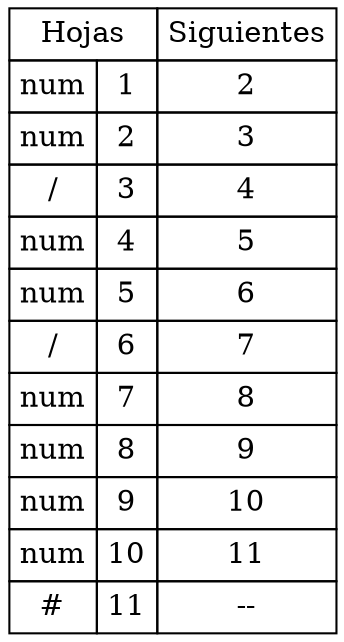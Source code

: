 digraph tablaSiguientes {
abc [shape=none, margin=0, label=<
<TABLE BORDER="0" CELLBORDER="1" CELLSPACING="0" CELLPADDING="4">
<TR>
<TD COLSPAN="2">Hojas</TD>
<TD>Siguientes</TD>
</TR>
<TR>
<TD>num</TD>
<TD>1</TD>
<TD>2</TD>
</TR>
<TR>
<TD>num</TD>
<TD>2</TD>
<TD>3</TD>
</TR>
<TR>
<TD>/</TD>
<TD>3</TD>
<TD>4</TD>
</TR>
<TR>
<TD>num</TD>
<TD>4</TD>
<TD>5</TD>
</TR>
<TR>
<TD>num</TD>
<TD>5</TD>
<TD>6</TD>
</TR>
<TR>
<TD>/</TD>
<TD>6</TD>
<TD>7</TD>
</TR>
<TR>
<TD>num</TD>
<TD>7</TD>
<TD>8</TD>
</TR>
<TR>
<TD>num</TD>
<TD>8</TD>
<TD>9</TD>
</TR>
<TR>
<TD>num</TD>
<TD>9</TD>
<TD>10</TD>
</TR>
<TR>
<TD>num</TD>
<TD>10</TD>
<TD>11</TD>
</TR>
<TR>
<TD>#</TD>
<TD>11</TD>
<TD>--</TD>
</TR>
</TABLE>>];
}